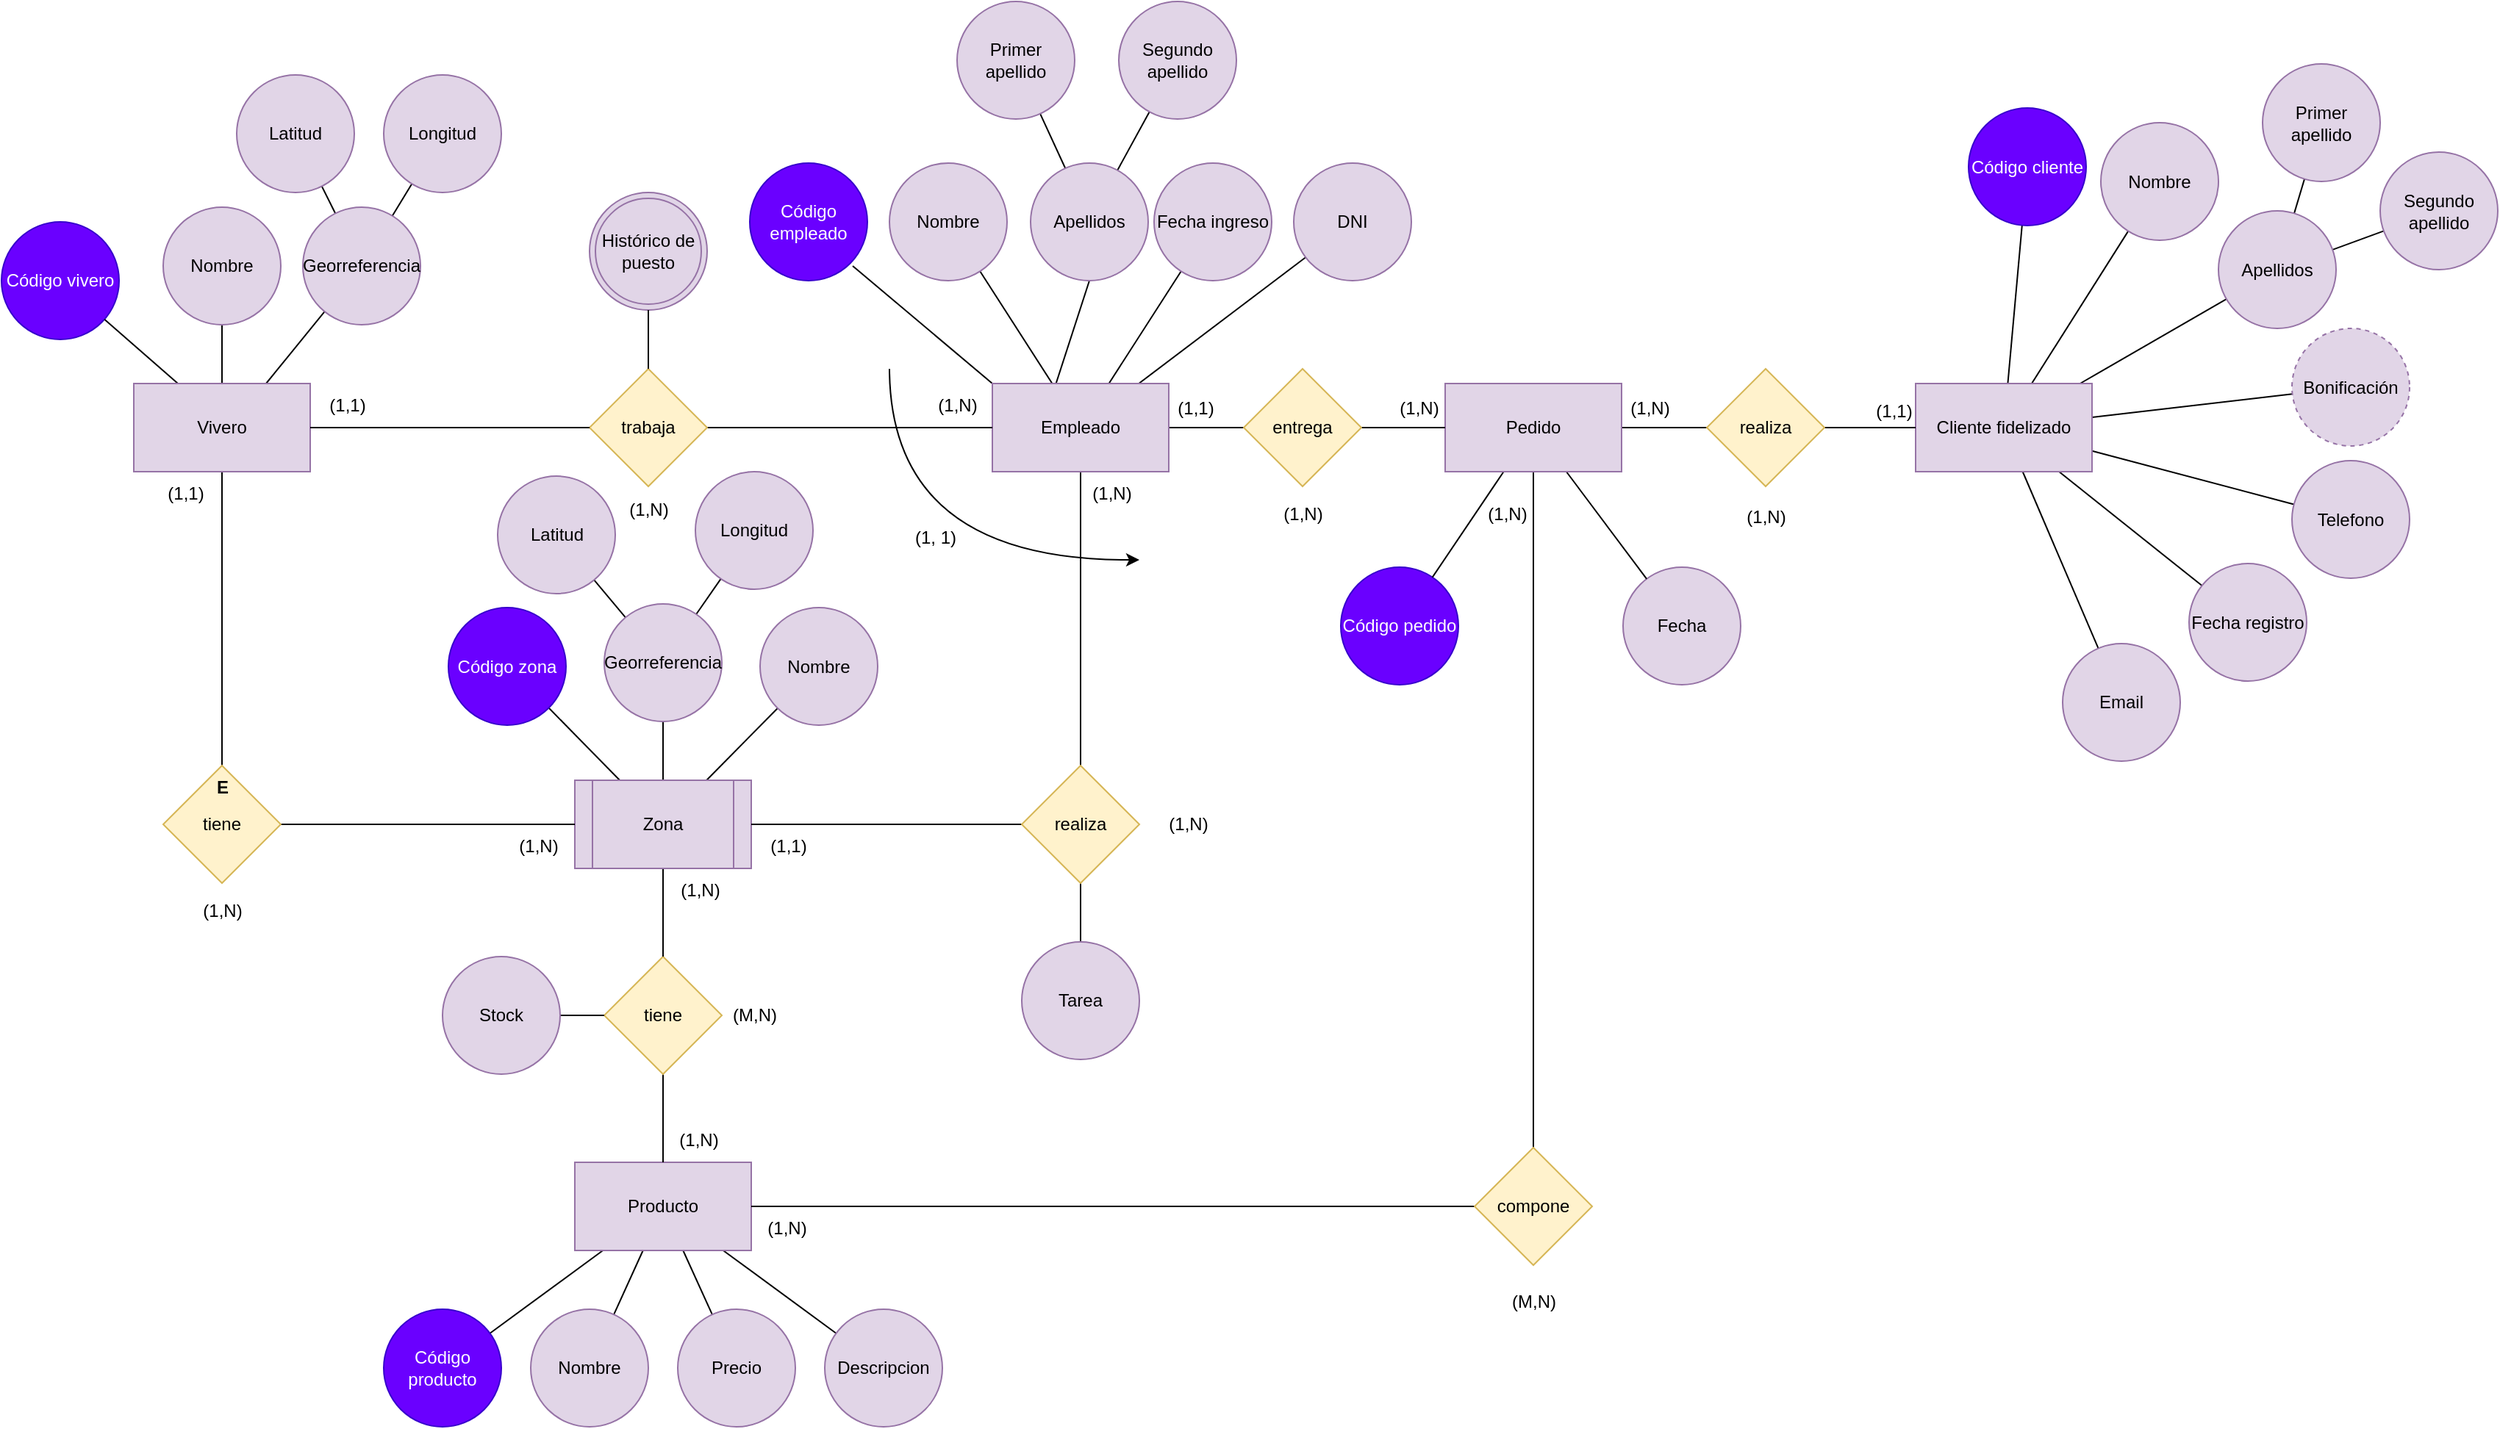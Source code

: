 <mxfile version="24.8.3">
  <diagram name="Página-1" id="UHBcDo3w5O7GQZ0DHGnp">
    <mxGraphModel grid="0" page="1" gridSize="10" guides="1" tooltips="1" connect="1" arrows="1" fold="1" pageScale="1" pageWidth="827" pageHeight="1169" math="0" shadow="0">
      <root>
        <mxCell id="0" />
        <mxCell id="1" parent="0" />
        <mxCell id="_EzMTFCngacepDHgzK4X-21" style="rounded=0;orthogonalLoop=1;jettySize=auto;html=1;entryX=0.5;entryY=1;entryDx=0;entryDy=0;endArrow=none;endFill=0;exitX=0.5;exitY=0;exitDx=0;exitDy=0;" edge="1" parent="1" source="6fVsq-_J9UxJOpscQPYp-1" target="_EzMTFCngacepDHgzK4X-19">
          <mxGeometry relative="1" as="geometry" />
        </mxCell>
        <mxCell id="_EzMTFCngacepDHgzK4X-22" style="rounded=0;orthogonalLoop=1;jettySize=auto;html=1;endArrow=none;endFill=0;" edge="1" parent="1" source="PSQP5frEjgtf2xddnxFg-1" target="_EzMTFCngacepDHgzK4X-17">
          <mxGeometry relative="1" as="geometry">
            <mxPoint x="-580" y="220" as="targetPoint" />
          </mxGeometry>
        </mxCell>
        <mxCell id="_EzMTFCngacepDHgzK4X-33" style="rounded=0;orthogonalLoop=1;jettySize=auto;html=1;endArrow=none;endFill=0;entryX=0.875;entryY=0.875;entryDx=0;entryDy=0;entryPerimeter=0;exitX=0;exitY=0;exitDx=0;exitDy=0;" edge="1" parent="1" source="6fVsq-_J9UxJOpscQPYp-6" target="_EzMTFCngacepDHgzK4X-28">
          <mxGeometry relative="1" as="geometry" />
        </mxCell>
        <mxCell id="_EzMTFCngacepDHgzK4X-34" style="rounded=0;orthogonalLoop=1;jettySize=auto;html=1;endArrow=none;endFill=0;" edge="1" parent="1" source="6fVsq-_J9UxJOpscQPYp-6" target="_EzMTFCngacepDHgzK4X-30">
          <mxGeometry relative="1" as="geometry" />
        </mxCell>
        <mxCell id="_EzMTFCngacepDHgzK4X-35" style="rounded=0;orthogonalLoop=1;jettySize=auto;html=1;entryX=0.5;entryY=1;entryDx=0;entryDy=0;endArrow=none;endFill=0;exitX=0.35;exitY=0.067;exitDx=0;exitDy=0;exitPerimeter=0;" edge="1" parent="1" source="6fVsq-_J9UxJOpscQPYp-6" target="_EzMTFCngacepDHgzK4X-29">
          <mxGeometry relative="1" as="geometry" />
        </mxCell>
        <mxCell id="_EzMTFCngacepDHgzK4X-36" style="rounded=0;orthogonalLoop=1;jettySize=auto;html=1;endArrow=none;endFill=0;" edge="1" parent="1" source="6fVsq-_J9UxJOpscQPYp-6" target="_EzMTFCngacepDHgzK4X-32">
          <mxGeometry relative="1" as="geometry" />
        </mxCell>
        <mxCell id="_EzMTFCngacepDHgzK4X-37" style="rounded=0;orthogonalLoop=1;jettySize=auto;html=1;endArrow=none;endFill=0;" edge="1" parent="1" source="6fVsq-_J9UxJOpscQPYp-6" target="_EzMTFCngacepDHgzK4X-31">
          <mxGeometry relative="1" as="geometry" />
        </mxCell>
        <mxCell id="SDyo2RUHHrsPKv_Lk7U--41" style="edgeStyle=orthogonalEdgeStyle;rounded=0;orthogonalLoop=1;jettySize=auto;html=1;entryX=0.5;entryY=0;entryDx=0;entryDy=0;endArrow=none;endFill=0;" edge="1" parent="1" source="6fVsq-_J9UxJOpscQPYp-6" target="SDyo2RUHHrsPKv_Lk7U--40">
          <mxGeometry relative="1" as="geometry" />
        </mxCell>
        <mxCell id="Sppeee91M4I9eySE8Mxn-9" style="edgeStyle=orthogonalEdgeStyle;rounded=0;orthogonalLoop=1;jettySize=auto;html=1;endArrow=none;endFill=0;" edge="1" parent="1" source="6fVsq-_J9UxJOpscQPYp-6" target="Sppeee91M4I9eySE8Mxn-8">
          <mxGeometry relative="1" as="geometry" />
        </mxCell>
        <mxCell id="6fVsq-_J9UxJOpscQPYp-6" value="Empleado" style="rounded=0;whiteSpace=wrap;html=1;fillColor=#e1d5e7;strokeColor=#9673a6;" vertex="1" parent="1">
          <mxGeometry x="-96" y="360" width="120" height="60" as="geometry" />
        </mxCell>
        <mxCell id="_EzMTFCngacepDHgzK4X-38" style="rounded=0;orthogonalLoop=1;jettySize=auto;html=1;endArrow=none;endFill=0;" edge="1" parent="1" source="6fVsq-_J9UxJOpscQPYp-7" target="SDyo2RUHHrsPKv_Lk7U--8">
          <mxGeometry relative="1" as="geometry" />
        </mxCell>
        <mxCell id="_EzMTFCngacepDHgzK4X-39" style="rounded=0;orthogonalLoop=1;jettySize=auto;html=1;endArrow=none;endFill=0;" edge="1" parent="1" source="6fVsq-_J9UxJOpscQPYp-7" target="SDyo2RUHHrsPKv_Lk7U--11">
          <mxGeometry relative="1" as="geometry" />
        </mxCell>
        <mxCell id="_EzMTFCngacepDHgzK4X-40" style="rounded=0;orthogonalLoop=1;jettySize=auto;html=1;endArrow=none;endFill=0;" edge="1" parent="1" source="6fVsq-_J9UxJOpscQPYp-7" target="SDyo2RUHHrsPKv_Lk7U--12">
          <mxGeometry relative="1" as="geometry" />
        </mxCell>
        <mxCell id="_EzMTFCngacepDHgzK4X-41" style="rounded=0;orthogonalLoop=1;jettySize=auto;html=1;endArrow=none;endFill=0;" edge="1" parent="1" source="6fVsq-_J9UxJOpscQPYp-7" target="SDyo2RUHHrsPKv_Lk7U--13">
          <mxGeometry relative="1" as="geometry" />
        </mxCell>
        <mxCell id="6fVsq-_J9UxJOpscQPYp-7" value="Producto" style="rounded=0;whiteSpace=wrap;html=1;fillColor=#e1d5e7;strokeColor=#9673a6;" vertex="1" parent="1">
          <mxGeometry x="-380" y="890" width="120" height="60" as="geometry" />
        </mxCell>
        <mxCell id="SDyo2RUHHrsPKv_Lk7U--25" style="rounded=0;orthogonalLoop=1;jettySize=auto;html=1;endArrow=none;endFill=0;" edge="1" parent="1" source="_EzMTFCngacepDHgzK4X-6" target="SDyo2RUHHrsPKv_Lk7U--18">
          <mxGeometry relative="1" as="geometry" />
        </mxCell>
        <mxCell id="SDyo2RUHHrsPKv_Lk7U--26" style="rounded=0;orthogonalLoop=1;jettySize=auto;html=1;endArrow=none;endFill=0;" edge="1" parent="1" source="_EzMTFCngacepDHgzK4X-6" target="SDyo2RUHHrsPKv_Lk7U--20">
          <mxGeometry relative="1" as="geometry" />
        </mxCell>
        <mxCell id="SDyo2RUHHrsPKv_Lk7U--27" style="rounded=0;orthogonalLoop=1;jettySize=auto;html=1;endArrow=none;endFill=0;" edge="1" parent="1" source="_EzMTFCngacepDHgzK4X-6" target="SDyo2RUHHrsPKv_Lk7U--21">
          <mxGeometry relative="1" as="geometry" />
        </mxCell>
        <mxCell id="SDyo2RUHHrsPKv_Lk7U--28" style="rounded=0;orthogonalLoop=1;jettySize=auto;html=1;endArrow=none;endFill=0;" edge="1" parent="1" source="_EzMTFCngacepDHgzK4X-6" target="SDyo2RUHHrsPKv_Lk7U--22">
          <mxGeometry relative="1" as="geometry" />
        </mxCell>
        <mxCell id="SDyo2RUHHrsPKv_Lk7U--29" style="rounded=0;orthogonalLoop=1;jettySize=auto;html=1;endArrow=none;endFill=0;" edge="1" parent="1" source="_EzMTFCngacepDHgzK4X-6" target="SDyo2RUHHrsPKv_Lk7U--23">
          <mxGeometry relative="1" as="geometry" />
        </mxCell>
        <mxCell id="SDyo2RUHHrsPKv_Lk7U--30" style="rounded=0;orthogonalLoop=1;jettySize=auto;html=1;endArrow=none;endFill=0;" edge="1" parent="1" source="_EzMTFCngacepDHgzK4X-6" target="SDyo2RUHHrsPKv_Lk7U--24">
          <mxGeometry relative="1" as="geometry" />
        </mxCell>
        <mxCell id="SDyo2RUHHrsPKv_Lk7U--8" value="Código producto" style="ellipse;whiteSpace=wrap;html=1;aspect=fixed;fillColor=#6a00ff;strokeColor=#3700CC;fontColor=#ffffff;" vertex="1" parent="1">
          <mxGeometry x="-510" y="990" width="80" height="80" as="geometry" />
        </mxCell>
        <mxCell id="SDyo2RUHHrsPKv_Lk7U--12" value="Precio" style="ellipse;whiteSpace=wrap;html=1;aspect=fixed;fillColor=#e1d5e7;strokeColor=#9673a6;" vertex="1" parent="1">
          <mxGeometry x="-310" y="990" width="80" height="80" as="geometry" />
        </mxCell>
        <mxCell id="_EzMTFCngacepDHgzK4X-16" value="Código vivero " style="ellipse;whiteSpace=wrap;html=1;aspect=fixed;fillColor=#6a00ff;strokeColor=#3700CC;fontColor=#ffffff;" vertex="1" parent="1">
          <mxGeometry x="-770" y="250" width="80" height="80" as="geometry" />
        </mxCell>
        <mxCell id="SDyo2RUHHrsPKv_Lk7U--13" value="Descripcion" style="ellipse;whiteSpace=wrap;html=1;aspect=fixed;fillColor=#e1d5e7;strokeColor=#9673a6;" vertex="1" parent="1">
          <mxGeometry x="-210" y="990" width="80" height="80" as="geometry" />
        </mxCell>
        <mxCell id="_EzMTFCngacepDHgzK4X-26" style="rounded=0;orthogonalLoop=1;jettySize=auto;html=1;endArrow=none;endFill=0;exitX=0.25;exitY=0;exitDx=0;exitDy=0;" edge="1" parent="1" source="6fVsq-_J9UxJOpscQPYp-1" target="_EzMTFCngacepDHgzK4X-16">
          <mxGeometry relative="1" as="geometry" />
        </mxCell>
        <mxCell id="PSQP5frEjgtf2xddnxFg-9" style="rounded=0;orthogonalLoop=1;jettySize=auto;html=1;endArrow=none;endFill=0;" edge="1" parent="1" source="_EzMTFCngacepDHgzK4X-6" target="PSQP5frEjgtf2xddnxFg-8">
          <mxGeometry relative="1" as="geometry" />
        </mxCell>
        <mxCell id="_EzMTFCngacepDHgzK4X-6" value="Cliente fidelizado" style="rounded=0;whiteSpace=wrap;html=1;fillColor=#e1d5e7;strokeColor=#9673a6;" vertex="1" parent="1">
          <mxGeometry x="532" y="360" width="120" height="60" as="geometry" />
        </mxCell>
        <mxCell id="SDyo2RUHHrsPKv_Lk7U--16" value="Fecha" style="ellipse;whiteSpace=wrap;html=1;aspect=fixed;fillColor=#e1d5e7;strokeColor=#9673a6;" vertex="1" parent="1">
          <mxGeometry x="333" y="485" width="80" height="80" as="geometry" />
        </mxCell>
        <mxCell id="_EzMTFCngacepDHgzK4X-27" style="rounded=0;orthogonalLoop=1;jettySize=auto;html=1;endArrow=none;endFill=0;" edge="1" parent="1" source="PSQP5frEjgtf2xddnxFg-1" target="_EzMTFCngacepDHgzK4X-18">
          <mxGeometry relative="1" as="geometry">
            <mxPoint x="-480" y="220" as="targetPoint" />
          </mxGeometry>
        </mxCell>
        <mxCell id="SDyo2RUHHrsPKv_Lk7U--14" value="Código pedido" style="ellipse;whiteSpace=wrap;html=1;aspect=fixed;fillColor=#6a00ff;strokeColor=#3700CC;fontColor=#ffffff;" vertex="1" parent="1">
          <mxGeometry x="141" y="485" width="80" height="80" as="geometry" />
        </mxCell>
        <mxCell id="_EzMTFCngacepDHgzK4X-42" style="rounded=0;orthogonalLoop=1;jettySize=auto;html=1;endArrow=none;endFill=0;entryX=1;entryY=1;entryDx=0;entryDy=0;" edge="1" parent="1" source="SDyo2RUHHrsPKv_Lk7U--31" target="SDyo2RUHHrsPKv_Lk7U--4">
          <mxGeometry relative="1" as="geometry">
            <mxPoint x="-377.857" y="610" as="sourcePoint" />
          </mxGeometry>
        </mxCell>
        <mxCell id="SDyo2RUHHrsPKv_Lk7U--18" value="Código cliente" style="ellipse;whiteSpace=wrap;html=1;aspect=fixed;fillColor=#6a00ff;strokeColor=#3700CC;fontColor=#ffffff;" vertex="1" parent="1">
          <mxGeometry x="568" y="172.5" width="80" height="80" as="geometry" />
        </mxCell>
        <mxCell id="_EzMTFCngacepDHgzK4X-43" style="rounded=0;orthogonalLoop=1;jettySize=auto;html=1;endArrow=none;endFill=0;" edge="1" parent="1" source="SDyo2RUHHrsPKv_Lk7U--31" target="SDyo2RUHHrsPKv_Lk7U--5">
          <mxGeometry relative="1" as="geometry">
            <mxPoint x="-339.286" y="610" as="sourcePoint" />
          </mxGeometry>
        </mxCell>
        <mxCell id="SDyo2RUHHrsPKv_Lk7U--20" value="Nombre" style="ellipse;whiteSpace=wrap;html=1;aspect=fixed;fillColor=#e1d5e7;strokeColor=#9673a6;" vertex="1" parent="1">
          <mxGeometry x="658" y="182.5" width="80" height="80" as="geometry" />
        </mxCell>
        <mxCell id="J-nF8_KSfzNKeLKuR7F0-20" style="rounded=0;orthogonalLoop=1;jettySize=auto;html=1;endArrow=none;endFill=0;" edge="1" parent="1" source="SDyo2RUHHrsPKv_Lk7U--21" target="J-nF8_KSfzNKeLKuR7F0-18">
          <mxGeometry relative="1" as="geometry" />
        </mxCell>
        <mxCell id="J-nF8_KSfzNKeLKuR7F0-21" style="rounded=0;orthogonalLoop=1;jettySize=auto;html=1;endArrow=none;endFill=0;" edge="1" parent="1" source="SDyo2RUHHrsPKv_Lk7U--21" target="J-nF8_KSfzNKeLKuR7F0-19">
          <mxGeometry relative="1" as="geometry" />
        </mxCell>
        <mxCell id="SDyo2RUHHrsPKv_Lk7U--21" value="Apellidos" style="ellipse;whiteSpace=wrap;html=1;aspect=fixed;fillColor=#e1d5e7;strokeColor=#9673a6;" vertex="1" parent="1">
          <mxGeometry x="738" y="242.5" width="80" height="80" as="geometry" />
        </mxCell>
        <mxCell id="SDyo2RUHHrsPKv_Lk7U--37" style="edgeStyle=orthogonalEdgeStyle;rounded=0;orthogonalLoop=1;jettySize=auto;html=1;endArrow=none;endFill=0;" edge="1" parent="1" source="_EzMTFCngacepDHgzK4X-49" target="6fVsq-_J9UxJOpscQPYp-6">
          <mxGeometry relative="1" as="geometry" />
        </mxCell>
        <mxCell id="_EzMTFCngacepDHgzK4X-49" value="trabaja" style="rhombus;whiteSpace=wrap;html=1;fillColor=#fff2cc;strokeColor=#d6b656;" vertex="1" parent="1">
          <mxGeometry x="-370" y="350" width="80" height="80" as="geometry" />
        </mxCell>
        <mxCell id="_EzMTFCngacepDHgzK4X-18" value="Longitud" style="ellipse;whiteSpace=wrap;html=1;aspect=fixed;fillColor=#e1d5e7;strokeColor=#9673a6;" vertex="1" parent="1">
          <mxGeometry x="-510" y="150" width="80" height="80" as="geometry" />
        </mxCell>
        <mxCell id="_EzMTFCngacepDHgzK4X-46" style="rounded=0;orthogonalLoop=1;jettySize=auto;html=1;endArrow=none;endFill=0;" edge="1" parent="1" source="_EzMTFCngacepDHgzK4X-7" target="SDyo2RUHHrsPKv_Lk7U--14">
          <mxGeometry relative="1" as="geometry" />
        </mxCell>
        <mxCell id="_EzMTFCngacepDHgzK4X-47" style="rounded=0;orthogonalLoop=1;jettySize=auto;html=1;endArrow=none;endFill=0;" edge="1" parent="1" source="_EzMTFCngacepDHgzK4X-7" target="SDyo2RUHHrsPKv_Lk7U--16">
          <mxGeometry relative="1" as="geometry" />
        </mxCell>
        <mxCell id="_EzMTFCngacepDHgzK4X-17" value="Latitud" style="ellipse;whiteSpace=wrap;html=1;aspect=fixed;fillColor=#e1d5e7;strokeColor=#9673a6;" vertex="1" parent="1">
          <mxGeometry x="-610" y="150" width="80" height="80" as="geometry" />
        </mxCell>
        <mxCell id="SDyo2RUHHrsPKv_Lk7U--23" value="Telefono" style="ellipse;whiteSpace=wrap;html=1;aspect=fixed;fillColor=#e1d5e7;strokeColor=#9673a6;" vertex="1" parent="1">
          <mxGeometry x="788" y="412.5" width="80" height="80" as="geometry" />
        </mxCell>
        <mxCell id="_EzMTFCngacepDHgzK4X-31" value="DNI" style="ellipse;whiteSpace=wrap;html=1;aspect=fixed;fillColor=#e1d5e7;strokeColor=#9673a6;" vertex="1" parent="1">
          <mxGeometry x="109" y="210" width="80" height="80" as="geometry" />
        </mxCell>
        <mxCell id="SDyo2RUHHrsPKv_Lk7U--24" value="Fecha registro" style="ellipse;whiteSpace=wrap;html=1;aspect=fixed;fillColor=#e1d5e7;strokeColor=#9673a6;" vertex="1" parent="1">
          <mxGeometry x="718" y="482.5" width="80" height="80" as="geometry" />
        </mxCell>
        <mxCell id="_EzMTFCngacepDHgzK4X-32" value="Fecha ingreso" style="ellipse;whiteSpace=wrap;html=1;aspect=fixed;fillColor=#e1d5e7;strokeColor=#9673a6;" vertex="1" parent="1">
          <mxGeometry x="14" y="210" width="80" height="80" as="geometry" />
        </mxCell>
        <mxCell id="SDyo2RUHHrsPKv_Lk7U--22" value="Email" style="ellipse;whiteSpace=wrap;html=1;aspect=fixed;fillColor=#e1d5e7;strokeColor=#9673a6;" vertex="1" parent="1">
          <mxGeometry x="632" y="537" width="80" height="80" as="geometry" />
        </mxCell>
        <mxCell id="SDyo2RUHHrsPKv_Lk7U--34" value="" style="rounded=0;orthogonalLoop=1;jettySize=auto;html=1;endArrow=none;endFill=0;" edge="1" parent="1" source="6fVsq-_J9UxJOpscQPYp-1" target="SDyo2RUHHrsPKv_Lk7U--33">
          <mxGeometry relative="1" as="geometry" />
        </mxCell>
        <mxCell id="PSQP5frEjgtf2xddnxFg-2" style="rounded=0;orthogonalLoop=1;jettySize=auto;html=1;endArrow=none;endFill=0;exitX=0.75;exitY=0;exitDx=0;exitDy=0;" edge="1" parent="1" source="6fVsq-_J9UxJOpscQPYp-1" target="PSQP5frEjgtf2xddnxFg-1">
          <mxGeometry relative="1" as="geometry" />
        </mxCell>
        <mxCell id="6fVsq-_J9UxJOpscQPYp-1" value="Vivero" style="rounded=0;whiteSpace=wrap;html=1;fillColor=#e1d5e7;strokeColor=#9673a6;" vertex="1" parent="1">
          <mxGeometry x="-680" y="360" width="120" height="60" as="geometry" />
        </mxCell>
        <mxCell id="_EzMTFCngacepDHgzK4X-28" value="Código empleado" style="ellipse;whiteSpace=wrap;html=1;aspect=fixed;fillColor=#6a00ff;strokeColor=#3700CC;fontColor=#ffffff;" vertex="1" parent="1">
          <mxGeometry x="-261" y="210" width="80" height="80" as="geometry" />
        </mxCell>
        <mxCell id="J-nF8_KSfzNKeLKuR7F0-16" style="rounded=0;orthogonalLoop=1;jettySize=auto;html=1;endArrow=none;endFill=0;" edge="1" parent="1" source="_EzMTFCngacepDHgzK4X-29" target="J-nF8_KSfzNKeLKuR7F0-14">
          <mxGeometry relative="1" as="geometry" />
        </mxCell>
        <mxCell id="J-nF8_KSfzNKeLKuR7F0-17" style="rounded=0;orthogonalLoop=1;jettySize=auto;html=1;endArrow=none;endFill=0;" edge="1" parent="1" source="_EzMTFCngacepDHgzK4X-29" target="J-nF8_KSfzNKeLKuR7F0-15">
          <mxGeometry relative="1" as="geometry">
            <mxPoint x="-37" y="217" as="sourcePoint" />
          </mxGeometry>
        </mxCell>
        <mxCell id="_EzMTFCngacepDHgzK4X-29" value="Apellidos" style="ellipse;whiteSpace=wrap;html=1;aspect=fixed;fillColor=#e1d5e7;strokeColor=#9673a6;" vertex="1" parent="1">
          <mxGeometry x="-70" y="210" width="80" height="80" as="geometry" />
        </mxCell>
        <mxCell id="_EzMTFCngacepDHgzK4X-52" style="edgeStyle=orthogonalEdgeStyle;rounded=0;orthogonalLoop=1;jettySize=auto;html=1;endArrow=none;endFill=0;" edge="1" parent="1" source="_EzMTFCngacepDHgzK4X-11" target="6fVsq-_J9UxJOpscQPYp-7">
          <mxGeometry relative="1" as="geometry" />
        </mxCell>
        <mxCell id="_EzMTFCngacepDHgzK4X-11" value="tiene" style="rhombus;whiteSpace=wrap;html=1;fillColor=#fff2cc;strokeColor=#d6b656;" vertex="1" parent="1">
          <mxGeometry x="-360" y="750" width="80" height="80" as="geometry" />
        </mxCell>
        <mxCell id="_EzMTFCngacepDHgzK4X-30" value="Nombre" style="ellipse;whiteSpace=wrap;html=1;aspect=fixed;fillColor=#e1d5e7;strokeColor=#9673a6;" vertex="1" parent="1">
          <mxGeometry x="-166" y="210" width="80" height="80" as="geometry" />
        </mxCell>
        <mxCell id="_EzMTFCngacepDHgzK4X-50" style="edgeStyle=orthogonalEdgeStyle;rounded=0;orthogonalLoop=1;jettySize=auto;html=1;entryX=0;entryY=0.5;entryDx=0;entryDy=0;endArrow=none;endFill=0;" edge="1" parent="1" source="SDyo2RUHHrsPKv_Lk7U--1" target="_EzMTFCngacepDHgzK4X-11">
          <mxGeometry relative="1" as="geometry" />
        </mxCell>
        <mxCell id="SDyo2RUHHrsPKv_Lk7U--1" value="Stock" style="ellipse;whiteSpace=wrap;html=1;aspect=fixed;fillColor=#e1d5e7;strokeColor=#9673a6;" vertex="1" parent="1">
          <mxGeometry x="-470" y="750" width="80" height="80" as="geometry" />
        </mxCell>
        <mxCell id="_EzMTFCngacepDHgzK4X-19" value="Nombre" style="ellipse;whiteSpace=wrap;html=1;aspect=fixed;fillColor=#e1d5e7;strokeColor=#9673a6;" vertex="1" parent="1">
          <mxGeometry x="-660" y="240" width="80" height="80" as="geometry" />
        </mxCell>
        <mxCell id="_EzMTFCngacepDHgzK4X-51" style="edgeStyle=orthogonalEdgeStyle;rounded=0;orthogonalLoop=1;jettySize=auto;html=1;endArrow=none;endFill=0;" edge="1" parent="1" source="SDyo2RUHHrsPKv_Lk7U--31" target="_EzMTFCngacepDHgzK4X-11">
          <mxGeometry relative="1" as="geometry">
            <mxPoint x="-320" y="670" as="sourcePoint" />
          </mxGeometry>
        </mxCell>
        <mxCell id="rifXGjwa7ciNM-QI1-3g-2" style="edgeStyle=orthogonalEdgeStyle;rounded=0;orthogonalLoop=1;jettySize=auto;html=1;endArrow=none;endFill=0;" edge="1" parent="1" source="_EzMTFCngacepDHgzK4X-7" target="rifXGjwa7ciNM-QI1-3g-1">
          <mxGeometry relative="1" as="geometry" />
        </mxCell>
        <mxCell id="Sppeee91M4I9eySE8Mxn-6" style="edgeStyle=orthogonalEdgeStyle;rounded=0;orthogonalLoop=1;jettySize=auto;html=1;entryX=0;entryY=0.5;entryDx=0;entryDy=0;endArrow=none;endFill=0;" edge="1" parent="1" source="_EzMTFCngacepDHgzK4X-7" target="Sppeee91M4I9eySE8Mxn-5">
          <mxGeometry relative="1" as="geometry" />
        </mxCell>
        <mxCell id="_EzMTFCngacepDHgzK4X-7" value="Pedido" style="rounded=0;whiteSpace=wrap;html=1;fillColor=#e1d5e7;strokeColor=#9673a6;" vertex="1" parent="1">
          <mxGeometry x="212" y="360" width="120" height="60" as="geometry" />
        </mxCell>
        <mxCell id="SDyo2RUHHrsPKv_Lk7U--4" value="Código zona" style="ellipse;whiteSpace=wrap;html=1;aspect=fixed;fillColor=#6a00ff;strokeColor=#3700CC;fontColor=#ffffff;" vertex="1" parent="1">
          <mxGeometry x="-466" y="512.5" width="80" height="80" as="geometry" />
        </mxCell>
        <mxCell id="SDyo2RUHHrsPKv_Lk7U--5" value="Nombre" style="ellipse;whiteSpace=wrap;html=1;aspect=fixed;fillColor=#e1d5e7;strokeColor=#9673a6;" vertex="1" parent="1">
          <mxGeometry x="-254" y="512.5" width="80" height="80" as="geometry" />
        </mxCell>
        <mxCell id="SDyo2RUHHrsPKv_Lk7U--11" value="Nombre" style="ellipse;whiteSpace=wrap;html=1;aspect=fixed;fillColor=#e1d5e7;strokeColor=#9673a6;" vertex="1" parent="1">
          <mxGeometry x="-410" y="990" width="80" height="80" as="geometry" />
        </mxCell>
        <mxCell id="_EzMTFCngacepDHgzK4X-53" style="edgeStyle=orthogonalEdgeStyle;rounded=0;orthogonalLoop=1;jettySize=auto;html=1;entryX=0;entryY=0.5;entryDx=0;entryDy=0;endArrow=none;endFill=0;" edge="1" parent="1" source="6fVsq-_J9UxJOpscQPYp-1" target="_EzMTFCngacepDHgzK4X-49">
          <mxGeometry relative="1" as="geometry">
            <mxPoint x="-260" y="640" as="sourcePoint" />
          </mxGeometry>
        </mxCell>
        <mxCell id="PSQP5frEjgtf2xddnxFg-27" style="rounded=0;orthogonalLoop=1;jettySize=auto;html=1;endArrow=none;endFill=0;" edge="1" parent="1" source="SDyo2RUHHrsPKv_Lk7U--31" target="PSQP5frEjgtf2xddnxFg-26">
          <mxGeometry relative="1" as="geometry" />
        </mxCell>
        <mxCell id="SDyo2RUHHrsPKv_Lk7U--31" value="Zona" style="shape=process;whiteSpace=wrap;html=1;backgroundOutline=1;fillColor=#e1d5e7;strokeColor=#9673a6;" vertex="1" parent="1">
          <mxGeometry x="-380" y="630" width="120" height="60" as="geometry" />
        </mxCell>
        <mxCell id="SDyo2RUHHrsPKv_Lk7U--35" style="rounded=0;orthogonalLoop=1;jettySize=auto;html=1;endArrow=none;endFill=0;" edge="1" parent="1" source="SDyo2RUHHrsPKv_Lk7U--33" target="SDyo2RUHHrsPKv_Lk7U--31">
          <mxGeometry relative="1" as="geometry" />
        </mxCell>
        <mxCell id="SDyo2RUHHrsPKv_Lk7U--33" value="tiene" style="rhombus;whiteSpace=wrap;html=1;fillColor=#fff2cc;strokeColor=#d6b656;" vertex="1" parent="1">
          <mxGeometry x="-660" y="620" width="80" height="80" as="geometry" />
        </mxCell>
        <mxCell id="SDyo2RUHHrsPKv_Lk7U--42" style="edgeStyle=orthogonalEdgeStyle;rounded=0;orthogonalLoop=1;jettySize=auto;html=1;endArrow=none;endFill=0;" edge="1" parent="1" source="SDyo2RUHHrsPKv_Lk7U--40" target="SDyo2RUHHrsPKv_Lk7U--31">
          <mxGeometry relative="1" as="geometry" />
        </mxCell>
        <mxCell id="SDyo2RUHHrsPKv_Lk7U--45" style="rounded=0;orthogonalLoop=1;jettySize=auto;html=1;entryX=0.5;entryY=0;entryDx=0;entryDy=0;endArrow=none;endFill=0;" edge="1" parent="1" source="SDyo2RUHHrsPKv_Lk7U--40" target="SDyo2RUHHrsPKv_Lk7U--43">
          <mxGeometry relative="1" as="geometry" />
        </mxCell>
        <mxCell id="SDyo2RUHHrsPKv_Lk7U--40" value="realiza" style="rhombus;whiteSpace=wrap;html=1;fillColor=#fff2cc;strokeColor=#d6b656;" vertex="1" parent="1">
          <mxGeometry x="-76" y="620" width="80" height="80" as="geometry" />
        </mxCell>
        <mxCell id="SDyo2RUHHrsPKv_Lk7U--43" value="Tarea" style="ellipse;whiteSpace=wrap;html=1;aspect=fixed;fillColor=#e1d5e7;strokeColor=#9673a6;" vertex="1" parent="1">
          <mxGeometry x="-76" y="740" width="80" height="80" as="geometry" />
        </mxCell>
        <mxCell id="SDyo2RUHHrsPKv_Lk7U--49" value="" style="endArrow=none;html=1;rounded=1;curved=1;edgeStyle=orthogonalEdgeStyle;startArrow=classic;startFill=1;endFill=0;" edge="1" parent="1">
          <mxGeometry width="50" height="50" relative="1" as="geometry">
            <mxPoint x="4" y="480" as="sourcePoint" />
            <mxPoint x="-166" y="350" as="targetPoint" />
          </mxGeometry>
        </mxCell>
        <mxCell id="J-nF8_KSfzNKeLKuR7F0-8" value="Histórico de puesto" style="ellipse;shape=doubleEllipse;whiteSpace=wrap;html=1;aspect=fixed;fillColor=#e1d5e7;strokeColor=#9673a6;" vertex="1" parent="1">
          <mxGeometry x="-370" y="230" width="80" height="80" as="geometry" />
        </mxCell>
        <mxCell id="J-nF8_KSfzNKeLKuR7F0-9" style="rounded=0;orthogonalLoop=1;jettySize=auto;html=1;endArrow=none;endFill=0;" edge="1" parent="1" source="J-nF8_KSfzNKeLKuR7F0-8" target="_EzMTFCngacepDHgzK4X-49">
          <mxGeometry relative="1" as="geometry">
            <mxPoint x="-22" y="360" as="targetPoint" />
          </mxGeometry>
        </mxCell>
        <mxCell id="J-nF8_KSfzNKeLKuR7F0-14" value="Primer apellido" style="ellipse;whiteSpace=wrap;html=1;aspect=fixed;fillColor=#e1d5e7;strokeColor=#9673a6;" vertex="1" parent="1">
          <mxGeometry x="-120" y="100" width="80" height="80" as="geometry" />
        </mxCell>
        <mxCell id="PSQP5frEjgtf2xddnxFg-1" value="Georreferencia" style="ellipse;whiteSpace=wrap;html=1;aspect=fixed;fillColor=#e1d5e7;strokeColor=#9673a6;" vertex="1" parent="1">
          <mxGeometry x="-565" y="240" width="80" height="80" as="geometry" />
        </mxCell>
        <mxCell id="J-nF8_KSfzNKeLKuR7F0-15" value="Segundo apellido" style="ellipse;whiteSpace=wrap;html=1;aspect=fixed;fillColor=#e1d5e7;strokeColor=#9673a6;" vertex="1" parent="1">
          <mxGeometry x="-10" y="100" width="80" height="80" as="geometry" />
        </mxCell>
        <mxCell id="J-nF8_KSfzNKeLKuR7F0-18" value="Primer apellido" style="ellipse;whiteSpace=wrap;html=1;aspect=fixed;fillColor=#e1d5e7;strokeColor=#9673a6;" vertex="1" parent="1">
          <mxGeometry x="768" y="142.5" width="80" height="80" as="geometry" />
        </mxCell>
        <mxCell id="J-nF8_KSfzNKeLKuR7F0-19" value="Segundo apellido" style="ellipse;whiteSpace=wrap;html=1;aspect=fixed;fillColor=#e1d5e7;strokeColor=#9673a6;" vertex="1" parent="1">
          <mxGeometry x="848" y="202.5" width="80" height="80" as="geometry" />
        </mxCell>
        <mxCell id="PSQP5frEjgtf2xddnxFg-8" value="Bonificación" style="ellipse;whiteSpace=wrap;html=1;aspect=fixed;fillColor=#e1d5e7;strokeColor=#9673a6;dashed=1;" vertex="1" parent="1">
          <mxGeometry x="788" y="322.5" width="80" height="80" as="geometry" />
        </mxCell>
        <mxCell id="PSQP5frEjgtf2xddnxFg-22" style="rounded=0;orthogonalLoop=1;jettySize=auto;html=1;endArrow=none;endFill=0;" edge="1" parent="1" source="PSQP5frEjgtf2xddnxFg-26" target="PSQP5frEjgtf2xddnxFg-25">
          <mxGeometry relative="1" as="geometry" />
        </mxCell>
        <mxCell id="PSQP5frEjgtf2xddnxFg-23" style="rounded=0;orthogonalLoop=1;jettySize=auto;html=1;endArrow=none;endFill=0;" edge="1" parent="1" source="PSQP5frEjgtf2xddnxFg-26" target="PSQP5frEjgtf2xddnxFg-24">
          <mxGeometry relative="1" as="geometry" />
        </mxCell>
        <mxCell id="PSQP5frEjgtf2xddnxFg-24" value="Longitud" style="ellipse;whiteSpace=wrap;html=1;aspect=fixed;fillColor=#e1d5e7;strokeColor=#9673a6;" vertex="1" parent="1">
          <mxGeometry x="-298" y="420" width="80" height="80" as="geometry" />
        </mxCell>
        <mxCell id="PSQP5frEjgtf2xddnxFg-25" value="Latitud" style="ellipse;whiteSpace=wrap;html=1;aspect=fixed;fillColor=#e1d5e7;strokeColor=#9673a6;" vertex="1" parent="1">
          <mxGeometry x="-432.5" y="423" width="80" height="80" as="geometry" />
        </mxCell>
        <mxCell id="PSQP5frEjgtf2xddnxFg-26" value="Georreferencia" style="ellipse;whiteSpace=wrap;html=1;aspect=fixed;fillColor=#e1d5e7;strokeColor=#9673a6;" vertex="1" parent="1">
          <mxGeometry x="-360" y="510" width="80" height="80" as="geometry" />
        </mxCell>
        <mxCell id="PSQP5frEjgtf2xddnxFg-28" value="E" style="text;html=1;align=center;verticalAlign=middle;resizable=0;points=[];autosize=1;strokeColor=none;fillColor=none;fontStyle=1" vertex="1" parent="1">
          <mxGeometry x="-635" y="620" width="30" height="30" as="geometry" />
        </mxCell>
        <mxCell id="J-nF8_KSfzNKeLKuR7F0-24" value="(1,1)" style="text;html=1;align=center;verticalAlign=middle;resizable=0;points=[];autosize=1;strokeColor=none;fillColor=none;" vertex="1" parent="1">
          <mxGeometry x="-560" y="360" width="50" height="30" as="geometry" />
        </mxCell>
        <mxCell id="J-nF8_KSfzNKeLKuR7F0-25" value="(1,N)" style="text;html=1;align=center;verticalAlign=middle;resizable=0;points=[];autosize=1;strokeColor=none;fillColor=none;" vertex="1" parent="1">
          <mxGeometry x="-145" y="360" width="50" height="30" as="geometry" />
        </mxCell>
        <mxCell id="J-nF8_KSfzNKeLKuR7F0-26" value="(1,N)" style="text;html=1;align=center;verticalAlign=middle;resizable=0;points=[];autosize=1;strokeColor=none;fillColor=none;" vertex="1" parent="1">
          <mxGeometry x="-40" y="420" width="50" height="30" as="geometry" />
        </mxCell>
        <mxCell id="J-nF8_KSfzNKeLKuR7F0-27" value="(1,1)" style="text;html=1;align=center;verticalAlign=middle;resizable=0;points=[];autosize=1;strokeColor=none;fillColor=none;" vertex="1" parent="1">
          <mxGeometry x="-260" y="660" width="50" height="30" as="geometry" />
        </mxCell>
        <mxCell id="J-nF8_KSfzNKeLKuR7F0-28" value="(1,1)" style="text;html=1;align=center;verticalAlign=middle;resizable=0;points=[];autosize=1;strokeColor=none;fillColor=none;" vertex="1" parent="1">
          <mxGeometry x="-670" y="420" width="50" height="30" as="geometry" />
        </mxCell>
        <mxCell id="J-nF8_KSfzNKeLKuR7F0-29" value="(1,N)" style="text;html=1;align=center;verticalAlign=middle;resizable=0;points=[];autosize=1;strokeColor=none;fillColor=none;" vertex="1" parent="1">
          <mxGeometry x="-430" y="660" width="50" height="30" as="geometry" />
        </mxCell>
        <mxCell id="J-nF8_KSfzNKeLKuR7F0-30" value="(1,N)" style="text;html=1;align=center;verticalAlign=middle;resizable=0;points=[];autosize=1;strokeColor=none;fillColor=none;" vertex="1" parent="1">
          <mxGeometry x="-320" y="690" width="50" height="30" as="geometry" />
        </mxCell>
        <mxCell id="J-nF8_KSfzNKeLKuR7F0-31" value="(1,N)" style="text;html=1;align=center;verticalAlign=middle;resizable=0;points=[];autosize=1;strokeColor=none;fillColor=none;" vertex="1" parent="1">
          <mxGeometry x="-321" y="860" width="50" height="30" as="geometry" />
        </mxCell>
        <mxCell id="rifXGjwa7ciNM-QI1-3g-3" style="edgeStyle=orthogonalEdgeStyle;rounded=0;orthogonalLoop=1;jettySize=auto;html=1;entryX=1;entryY=0.5;entryDx=0;entryDy=0;endArrow=none;endFill=0;" edge="1" parent="1" source="rifXGjwa7ciNM-QI1-3g-1" target="6fVsq-_J9UxJOpscQPYp-7">
          <mxGeometry relative="1" as="geometry" />
        </mxCell>
        <mxCell id="rifXGjwa7ciNM-QI1-3g-1" value="compone" style="rhombus;whiteSpace=wrap;html=1;fillColor=#fff2cc;strokeColor=#d6b656;" vertex="1" parent="1">
          <mxGeometry x="232" y="880" width="80" height="80" as="geometry" />
        </mxCell>
        <mxCell id="rifXGjwa7ciNM-QI1-3g-4" value="(1,N)" style="text;html=1;align=center;verticalAlign=middle;resizable=0;points=[];autosize=1;strokeColor=none;fillColor=none;" vertex="1" parent="1">
          <mxGeometry x="-261" y="920" width="50" height="30" as="geometry" />
        </mxCell>
        <mxCell id="rifXGjwa7ciNM-QI1-3g-5" value="(1,N)" style="text;html=1;align=center;verticalAlign=middle;resizable=0;points=[];autosize=1;strokeColor=none;fillColor=none;" vertex="1" parent="1">
          <mxGeometry x="229" y="434" width="50" height="30" as="geometry" />
        </mxCell>
        <mxCell id="OoaHhxPhFE34ElYlGh2i-1" value="(1, 1)" style="text;html=1;align=center;verticalAlign=middle;resizable=0;points=[];autosize=1;strokeColor=none;fillColor=none;" vertex="1" parent="1">
          <mxGeometry x="-160" y="450" width="50" height="30" as="geometry" />
        </mxCell>
        <mxCell id="Sppeee91M4I9eySE8Mxn-7" style="edgeStyle=orthogonalEdgeStyle;rounded=0;orthogonalLoop=1;jettySize=auto;html=1;entryX=0;entryY=0.5;entryDx=0;entryDy=0;endArrow=none;endFill=0;" edge="1" parent="1" source="Sppeee91M4I9eySE8Mxn-5" target="_EzMTFCngacepDHgzK4X-6">
          <mxGeometry relative="1" as="geometry" />
        </mxCell>
        <mxCell id="Sppeee91M4I9eySE8Mxn-5" value="realiza" style="rhombus;whiteSpace=wrap;html=1;fillColor=#fff2cc;strokeColor=#d6b656;" vertex="1" parent="1">
          <mxGeometry x="390" y="350" width="80" height="80" as="geometry" />
        </mxCell>
        <mxCell id="Sppeee91M4I9eySE8Mxn-10" style="edgeStyle=orthogonalEdgeStyle;rounded=0;orthogonalLoop=1;jettySize=auto;html=1;entryX=0;entryY=0.5;entryDx=0;entryDy=0;endArrow=none;endFill=0;" edge="1" parent="1" source="Sppeee91M4I9eySE8Mxn-8" target="_EzMTFCngacepDHgzK4X-7">
          <mxGeometry relative="1" as="geometry" />
        </mxCell>
        <mxCell id="Sppeee91M4I9eySE8Mxn-8" value="entrega" style="rhombus;whiteSpace=wrap;html=1;fillColor=#fff2cc;strokeColor=#d6b656;" vertex="1" parent="1">
          <mxGeometry x="75" y="350" width="80" height="80" as="geometry" />
        </mxCell>
        <mxCell id="Sppeee91M4I9eySE8Mxn-12" value="(1,N)" style="text;html=1;align=center;verticalAlign=middle;resizable=0;points=[];autosize=1;strokeColor=none;fillColor=none;" vertex="1" parent="1">
          <mxGeometry x="171" y="364" width="45" height="26" as="geometry" />
        </mxCell>
        <mxCell id="Sppeee91M4I9eySE8Mxn-13" value="(1,1)" style="text;html=1;align=center;verticalAlign=middle;resizable=0;points=[];autosize=1;strokeColor=none;fillColor=none;" vertex="1" parent="1">
          <mxGeometry x="20" y="364" width="43" height="26" as="geometry" />
        </mxCell>
        <mxCell id="Sppeee91M4I9eySE8Mxn-14" value="(1,N)" style="text;html=1;align=center;verticalAlign=middle;resizable=0;points=[];autosize=1;strokeColor=none;fillColor=none;" vertex="1" parent="1">
          <mxGeometry x="328" y="364" width="45" height="26" as="geometry" />
        </mxCell>
        <mxCell id="Sppeee91M4I9eySE8Mxn-15" value="(1,1)" style="text;html=1;align=center;verticalAlign=middle;resizable=0;points=[];autosize=1;strokeColor=none;fillColor=none;" vertex="1" parent="1">
          <mxGeometry x="495" y="366" width="43" height="26" as="geometry" />
        </mxCell>
        <mxCell id="SVhetFfLUENrsktP4NlG-2" value="(M,N)" style="text;html=1;align=center;verticalAlign=middle;resizable=0;points=[];autosize=1;strokeColor=none;fillColor=none;" vertex="1" parent="1">
          <mxGeometry x="-282" y="777" width="48" height="26" as="geometry" />
        </mxCell>
        <mxCell id="SVhetFfLUENrsktP4NlG-4" value="(1,N)" style="text;html=1;align=center;verticalAlign=middle;resizable=0;points=[];autosize=1;strokeColor=none;fillColor=none;" vertex="1" parent="1">
          <mxGeometry x="-642.5" y="706" width="45" height="26" as="geometry" />
        </mxCell>
        <mxCell id="SVhetFfLUENrsktP4NlG-5" value="(1,N)" style="text;html=1;align=center;verticalAlign=middle;resizable=0;points=[];autosize=1;strokeColor=none;fillColor=none;" vertex="1" parent="1">
          <mxGeometry x="14" y="647" width="45" height="26" as="geometry" />
        </mxCell>
        <mxCell id="SVhetFfLUENrsktP4NlG-6" value="(1,N)" style="text;html=1;align=center;verticalAlign=middle;resizable=0;points=[];autosize=1;strokeColor=none;fillColor=none;" vertex="1" parent="1">
          <mxGeometry x="-352.5" y="432.5" width="45" height="26" as="geometry" />
        </mxCell>
        <mxCell id="SVhetFfLUENrsktP4NlG-7" value="(1,N)" style="text;html=1;align=center;verticalAlign=middle;resizable=0;points=[];autosize=1;strokeColor=none;fillColor=none;" vertex="1" parent="1">
          <mxGeometry x="92.5" y="436" width="45" height="26" as="geometry" />
        </mxCell>
        <mxCell id="SVhetFfLUENrsktP4NlG-8" value="(1,N)" style="text;html=1;align=center;verticalAlign=middle;resizable=0;points=[];autosize=1;strokeColor=none;fillColor=none;" vertex="1" parent="1">
          <mxGeometry x="407.5" y="438" width="45" height="26" as="geometry" />
        </mxCell>
        <mxCell id="SVhetFfLUENrsktP4NlG-9" value="(M,N)" style="text;html=1;align=center;verticalAlign=middle;resizable=0;points=[];autosize=1;strokeColor=none;fillColor=none;" vertex="1" parent="1">
          <mxGeometry x="248" y="972" width="48" height="26" as="geometry" />
        </mxCell>
      </root>
    </mxGraphModel>
  </diagram>
</mxfile>
